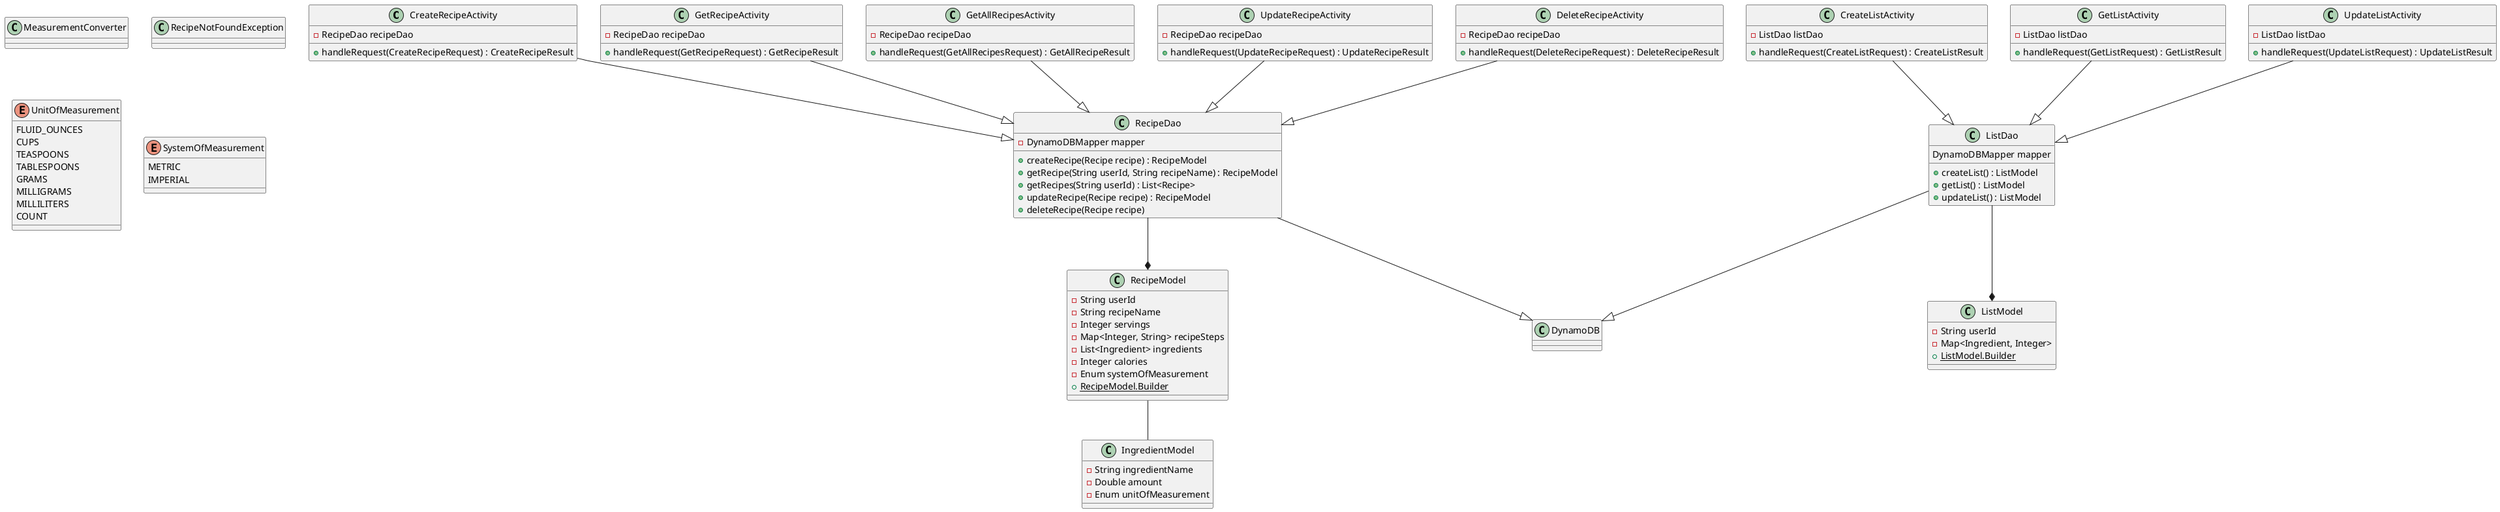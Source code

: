 @startuml
'https://plantuml.com/class-diagram

class CreateRecipeActivity {
- RecipeDao recipeDao
+ handleRequest(CreateRecipeRequest) : CreateRecipeResult
}
class GetRecipeActivity {
- RecipeDao recipeDao
+ handleRequest(GetRecipeRequest) : GetRecipeResult
}
class GetAllRecipesActivity {
- RecipeDao recipeDao
+ handleRequest(GetAllRecipesRequest) : GetAllRecipeResult
}
class UpdateRecipeActivity {
- RecipeDao recipeDao
+ handleRequest(UpdateRecipeRequest) : UpdateRecipeResult
}
class DeleteRecipeActivity {
- RecipeDao recipeDao
+ handleRequest(DeleteRecipeRequest) : DeleteRecipeResult
}

class CreateListActivity {
- ListDao listDao
+ handleRequest(CreateListRequest) : CreateListResult
}
class GetListActivity {
- ListDao listDao
+ handleRequest(GetListRequest) : GetListResult
}
class UpdateListActivity {
- ListDao listDao
+ handleRequest(UpdateListRequest) : UpdateListResult
}
class MeasurementConverter {}
class RecipeNotFoundException {}

class RecipeModel {
- String userId
- String recipeName
- Integer servings
- Map<Integer, String> recipeSteps
- List<Ingredient> ingredients
- Integer calories
- Enum systemOfMeasurement
+ {static} RecipeModel.Builder
}
class IngredientModel {
- String ingredientName
- Double amount
- Enum unitOfMeasurement
}

class ListModel {
- String userId
- Map<Ingredient, Integer>
+ {static} ListModel.Builder
}

class RecipeDao {
- DynamoDBMapper mapper
+ createRecipe(Recipe recipe) : RecipeModel
+ getRecipe(String userId, String recipeName) : RecipeModel
+ getRecipes(String userId) : List<Recipe>
+ updateRecipe(Recipe recipe) : RecipeModel
+ deleteRecipe(Recipe recipe)
}
class ListDao {
DynamoDBMapper mapper
+ createList() : ListModel
+ getList() : ListModel
+ updateList() : ListModel
}

class DynamoDB {}

enum UnitOfMeasurement {
FLUID_OUNCES
CUPS
TEASPOONS
TABLESPOONS
GRAMS
MILLIGRAMS
MILLILITERS
COUNT
}
enum SystemOfMeasurement {
METRIC
IMPERIAL
}

CreateRecipeActivity --|> RecipeDao
UpdateRecipeActivity --|> RecipeDao
DeleteRecipeActivity --|> RecipeDao
GetRecipeActivity --|> RecipeDao
GetAllRecipesActivity --|> RecipeDao
CreateListActivity --|> ListDao
GetListActivity --|> ListDao
UpdateListActivity --|> ListDao
RecipeDao --|> DynamoDB
ListDao --|> DynamoDB
RecipeDao --* RecipeModel
RecipeModel -- IngredientModel
ListDao --* ListModel
@enduml
